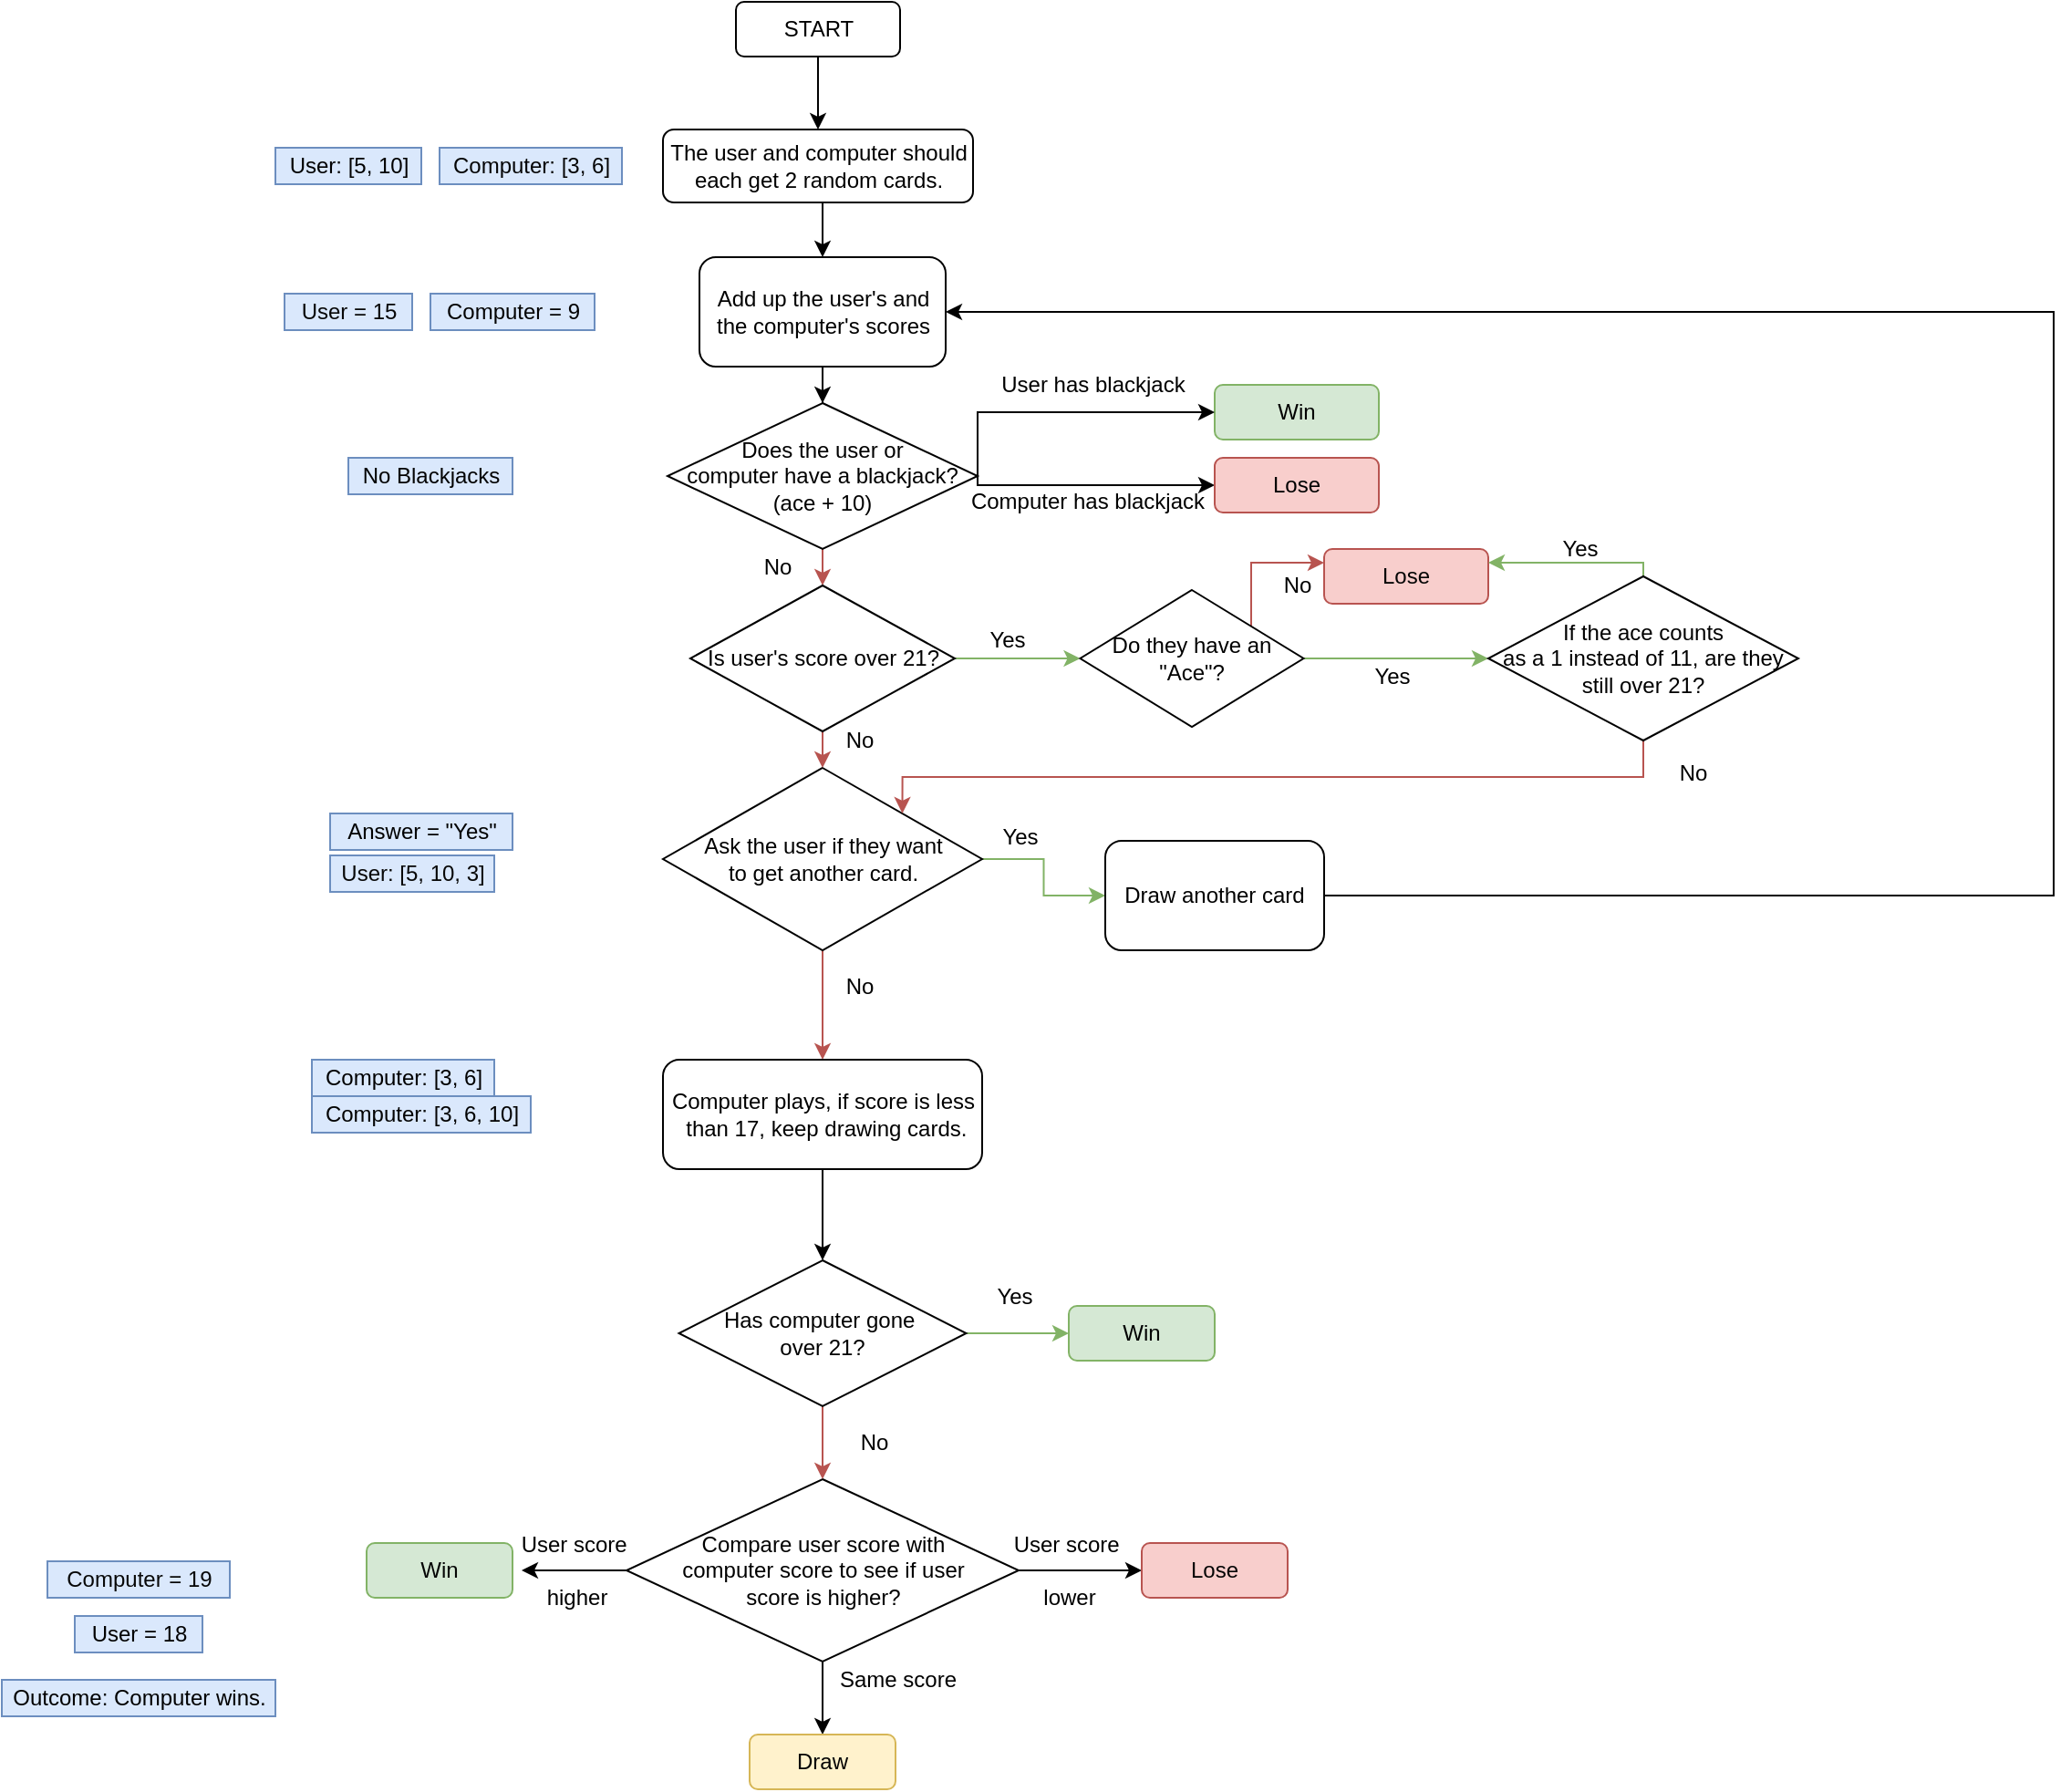 <mxfile version="13.10.0" type="embed">
    <diagram id="MCFZOs4Y9X9CYU-JHOSr" name="Page-1">
        <mxGraphModel dx="312" dy="485" grid="1" gridSize="10" guides="1" tooltips="1" connect="1" arrows="1" fold="1" page="1" pageScale="1" pageWidth="850" pageHeight="1100" math="0" shadow="0">
            <root>
                <mxCell id="0"/>
                <mxCell id="1" parent="0"/>
                <mxCell id="fyFqgw4MPk0h5l6gf9xv-1" value="" style="edgeStyle=orthogonalEdgeStyle;rounded=0;orthogonalLoop=1;jettySize=auto;html=1;" parent="1" source="fyFqgw4MPk0h5l6gf9xv-2" target="fyFqgw4MPk0h5l6gf9xv-3" edge="1">
                    <mxGeometry relative="1" as="geometry"/>
                </mxCell>
                <mxCell id="fyFqgw4MPk0h5l6gf9xv-2" value="START" style="rounded=1;whiteSpace=wrap;html=1;" parent="1" vertex="1">
                    <mxGeometry x="467.5" y="150" width="90" height="30" as="geometry"/>
                </mxCell>
                <mxCell id="fyFqgw4MPk0h5l6gf9xv-3" value="The user and computer should each get 2 random cards." style="rounded=1;whiteSpace=wrap;html=1;" parent="1" vertex="1">
                    <mxGeometry x="427.5" y="220" width="170" height="40" as="geometry"/>
                </mxCell>
                <mxCell id="fyFqgw4MPk0h5l6gf9xv-4" style="edgeStyle=orthogonalEdgeStyle;rounded=0;orthogonalLoop=1;jettySize=auto;html=1;exitX=0.5;exitY=1;exitDx=0;exitDy=0;entryX=0.5;entryY=0;entryDx=0;entryDy=0;" parent="1" target="fyFqgw4MPk0h5l6gf9xv-6" edge="1">
                    <mxGeometry relative="1" as="geometry">
                        <mxPoint x="515" y="260" as="sourcePoint"/>
                        <Array as="points">
                            <mxPoint x="515" y="280"/>
                        </Array>
                    </mxGeometry>
                </mxCell>
                <mxCell id="fyFqgw4MPk0h5l6gf9xv-5" value="" style="edgeStyle=orthogonalEdgeStyle;rounded=0;orthogonalLoop=1;jettySize=auto;html=1;entryX=0.5;entryY=0;entryDx=0;entryDy=0;" parent="1" source="fyFqgw4MPk0h5l6gf9xv-6" target="fyFqgw4MPk0h5l6gf9xv-45" edge="1">
                    <mxGeometry relative="1" as="geometry">
                        <mxPoint x="515.059" y="380" as="targetPoint"/>
                        <Array as="points"/>
                    </mxGeometry>
                </mxCell>
                <mxCell id="fyFqgw4MPk0h5l6gf9xv-6" value="Add up the user's and the computer's scores" style="rounded=1;whiteSpace=wrap;html=1;" parent="1" vertex="1">
                    <mxGeometry x="447.5" y="290" width="135" height="60" as="geometry"/>
                </mxCell>
                <mxCell id="fyFqgw4MPk0h5l6gf9xv-7" style="edgeStyle=orthogonalEdgeStyle;rounded=0;orthogonalLoop=1;jettySize=auto;html=1;exitX=0.5;exitY=1;exitDx=0;exitDy=0;entryX=0.5;entryY=0;entryDx=0;entryDy=0;fillColor=#f8cecc;strokeColor=#b85450;" parent="1" target="fyFqgw4MPk0h5l6gf9xv-27" edge="1">
                    <mxGeometry relative="1" as="geometry">
                        <mxPoint x="515" y="440" as="sourcePoint"/>
                    </mxGeometry>
                </mxCell>
                <mxCell id="fyFqgw4MPk0h5l6gf9xv-8" value="User: [5, 10]" style="text;html=1;align=center;verticalAlign=middle;resizable=0;points=[];autosize=1;fillColor=#dae8fc;strokeColor=#6c8ebf;fontColor=#000000;" parent="1" vertex="1">
                    <mxGeometry x="215" y="230" width="80" height="20" as="geometry"/>
                </mxCell>
                <mxCell id="fyFqgw4MPk0h5l6gf9xv-9" value="Computer: [3, 6]" style="text;html=1;align=center;verticalAlign=middle;resizable=0;points=[];autosize=1;fillColor=#dae8fc;strokeColor=#6c8ebf;fontColor=#050505;" parent="1" vertex="1">
                    <mxGeometry x="305" y="230" width="100" height="20" as="geometry"/>
                </mxCell>
                <mxCell id="fyFqgw4MPk0h5l6gf9xv-10" value="User = 15" style="text;html=1;align=center;verticalAlign=middle;resizable=0;points=[];autosize=1;fillColor=#dae8fc;strokeColor=#6c8ebf;fontColor=#080808;" parent="1" vertex="1">
                    <mxGeometry x="220" y="310" width="70" height="20" as="geometry"/>
                </mxCell>
                <mxCell id="fyFqgw4MPk0h5l6gf9xv-11" value="Computer = 9" style="text;html=1;align=center;verticalAlign=middle;resizable=0;points=[];autosize=1;fillColor=#dae8fc;strokeColor=#6c8ebf;fontColor=#030303;" parent="1" vertex="1">
                    <mxGeometry x="300" y="310" width="90" height="20" as="geometry"/>
                </mxCell>
                <mxCell id="fyFqgw4MPk0h5l6gf9xv-12" value="" style="edgeStyle=orthogonalEdgeStyle;rounded=0;orthogonalLoop=1;jettySize=auto;html=1;entryX=0.5;entryY=0;entryDx=0;entryDy=0;fillColor=#f8cecc;strokeColor=#b85450;" parent="1" source="fyFqgw4MPk0h5l6gf9xv-14" target="fyFqgw4MPk0h5l6gf9xv-51" edge="1">
                    <mxGeometry relative="1" as="geometry">
                        <mxPoint x="515" y="710" as="targetPoint"/>
                    </mxGeometry>
                </mxCell>
                <mxCell id="fyFqgw4MPk0h5l6gf9xv-13" style="edgeStyle=orthogonalEdgeStyle;rounded=0;orthogonalLoop=1;jettySize=auto;html=1;exitX=1;exitY=0.5;exitDx=0;exitDy=0;entryX=0;entryY=0.5;entryDx=0;entryDy=0;fillColor=#d5e8d4;strokeColor=#82b366;" parent="1" source="fyFqgw4MPk0h5l6gf9xv-14" target="fyFqgw4MPk0h5l6gf9xv-53" edge="1">
                    <mxGeometry relative="1" as="geometry"/>
                </mxCell>
                <mxCell id="fyFqgw4MPk0h5l6gf9xv-14" value="&lt;span&gt;Ask the user if they want &lt;br&gt;to get another card.&lt;/span&gt;" style="rhombus;whiteSpace=wrap;html=1;" parent="1" vertex="1">
                    <mxGeometry x="427.5" y="570" width="175" height="100" as="geometry"/>
                </mxCell>
                <mxCell id="fyFqgw4MPk0h5l6gf9xv-15" value="Yes" style="text;html=1;align=center;verticalAlign=middle;resizable=0;points=[];autosize=1;" parent="1" vertex="1">
                    <mxGeometry x="602.5" y="598" width="40" height="20" as="geometry"/>
                </mxCell>
                <mxCell id="fyFqgw4MPk0h5l6gf9xv-16" style="edgeStyle=orthogonalEdgeStyle;rounded=0;orthogonalLoop=1;jettySize=auto;html=1;exitX=0;exitY=0.5;exitDx=0;exitDy=0;" parent="1" source="fyFqgw4MPk0h5l6gf9xv-19" edge="1">
                    <mxGeometry relative="1" as="geometry">
                        <mxPoint x="350" y="1010" as="targetPoint"/>
                    </mxGeometry>
                </mxCell>
                <mxCell id="fyFqgw4MPk0h5l6gf9xv-17" style="edgeStyle=orthogonalEdgeStyle;rounded=0;orthogonalLoop=1;jettySize=auto;html=1;exitX=1;exitY=0.5;exitDx=0;exitDy=0;entryX=0;entryY=0.5;entryDx=0;entryDy=0;" parent="1" source="fyFqgw4MPk0h5l6gf9xv-19" target="fyFqgw4MPk0h5l6gf9xv-34" edge="1">
                    <mxGeometry relative="1" as="geometry"/>
                </mxCell>
                <mxCell id="fyFqgw4MPk0h5l6gf9xv-18" style="edgeStyle=orthogonalEdgeStyle;rounded=0;orthogonalLoop=1;jettySize=auto;html=1;exitX=0.5;exitY=1;exitDx=0;exitDy=0;entryX=0.5;entryY=0;entryDx=0;entryDy=0;" parent="1" source="fyFqgw4MPk0h5l6gf9xv-19" target="fyFqgw4MPk0h5l6gf9xv-33" edge="1">
                    <mxGeometry relative="1" as="geometry"/>
                </mxCell>
                <mxCell id="fyFqgw4MPk0h5l6gf9xv-19" value="Compare user score with &lt;br&gt;computer score to see if user&lt;br&gt;score is higher?" style="rhombus;whiteSpace=wrap;html=1;" parent="1" vertex="1">
                    <mxGeometry x="407.5" y="960" width="215" height="100" as="geometry"/>
                </mxCell>
                <mxCell id="fyFqgw4MPk0h5l6gf9xv-20" value="No" style="text;html=1;align=center;verticalAlign=middle;resizable=0;points=[];autosize=1;" parent="1" vertex="1">
                    <mxGeometry x="520" y="680" width="30" height="20" as="geometry"/>
                </mxCell>
                <mxCell id="fyFqgw4MPk0h5l6gf9xv-21" value="Answer = &quot;Yes&quot;" style="text;html=1;align=center;verticalAlign=middle;resizable=0;points=[];autosize=1;fillColor=#dae8fc;strokeColor=#6c8ebf;fontColor=#000000;" parent="1" vertex="1">
                    <mxGeometry x="245" y="595" width="100" height="20" as="geometry"/>
                </mxCell>
                <mxCell id="fyFqgw4MPk0h5l6gf9xv-22" value="User: [5, 10, 3]" style="text;html=1;align=center;verticalAlign=middle;resizable=0;points=[];autosize=1;fillColor=#dae8fc;strokeColor=#6c8ebf;fontColor=#080808;" parent="1" vertex="1">
                    <mxGeometry x="245" y="618" width="90" height="20" as="geometry"/>
                </mxCell>
                <mxCell id="fyFqgw4MPk0h5l6gf9xv-23" value="Computer: [3, 6, 10]" style="text;html=1;align=center;verticalAlign=middle;resizable=0;points=[];autosize=1;fillColor=#dae8fc;strokeColor=#6c8ebf;fontColor=#030303;" parent="1" vertex="1">
                    <mxGeometry x="235" y="750" width="120" height="20" as="geometry"/>
                </mxCell>
                <mxCell id="fyFqgw4MPk0h5l6gf9xv-24" value="No Blackjacks" style="text;html=1;align=center;verticalAlign=middle;resizable=0;points=[];autosize=1;fillColor=#dae8fc;strokeColor=#6c8ebf;fontColor=#030303;" parent="1" vertex="1">
                    <mxGeometry x="255" y="400" width="90" height="20" as="geometry"/>
                </mxCell>
                <mxCell id="fyFqgw4MPk0h5l6gf9xv-25" style="edgeStyle=orthogonalEdgeStyle;rounded=0;orthogonalLoop=1;jettySize=auto;html=1;exitX=0.5;exitY=1;exitDx=0;exitDy=0;entryX=0.5;entryY=0;entryDx=0;entryDy=0;fillColor=#f8cecc;strokeColor=#b85450;" parent="1" source="fyFqgw4MPk0h5l6gf9xv-27" target="fyFqgw4MPk0h5l6gf9xv-14" edge="1">
                    <mxGeometry relative="1" as="geometry"/>
                </mxCell>
                <mxCell id="fyFqgw4MPk0h5l6gf9xv-26" style="edgeStyle=orthogonalEdgeStyle;rounded=0;orthogonalLoop=1;jettySize=auto;html=1;exitX=1;exitY=0.5;exitDx=0;exitDy=0;fillColor=#d5e8d4;strokeColor=#82b366;" parent="1" source="fyFqgw4MPk0h5l6gf9xv-27" target="fyFqgw4MPk0h5l6gf9xv-30" edge="1">
                    <mxGeometry relative="1" as="geometry"/>
                </mxCell>
                <mxCell id="fyFqgw4MPk0h5l6gf9xv-27" value="Is user's score&amp;nbsp;over 21?" style="rhombus;whiteSpace=wrap;html=1;" parent="1" vertex="1">
                    <mxGeometry x="442.5" y="470" width="145" height="80" as="geometry"/>
                </mxCell>
                <mxCell id="fyFqgw4MPk0h5l6gf9xv-28" value="" style="edgeStyle=orthogonalEdgeStyle;rounded=0;orthogonalLoop=1;jettySize=auto;html=1;entryX=0;entryY=0.25;entryDx=0;entryDy=0;fillColor=#f8cecc;strokeColor=#b85450;" parent="1" source="fyFqgw4MPk0h5l6gf9xv-30" target="fyFqgw4MPk0h5l6gf9xv-41" edge="1">
                    <mxGeometry relative="1" as="geometry">
                        <mxPoint x="820" y="510" as="targetPoint"/>
                        <Array as="points">
                            <mxPoint x="750" y="510"/>
                            <mxPoint x="750" y="457"/>
                        </Array>
                    </mxGeometry>
                </mxCell>
                <mxCell id="fyFqgw4MPk0h5l6gf9xv-29" style="edgeStyle=orthogonalEdgeStyle;rounded=0;orthogonalLoop=1;jettySize=auto;html=1;exitX=0.5;exitY=0;exitDx=0;exitDy=0;fillColor=#d5e8d4;strokeColor=#82b366;" parent="1" source="fyFqgw4MPk0h5l6gf9xv-30" edge="1">
                    <mxGeometry relative="1" as="geometry">
                        <mxPoint x="880" y="510" as="targetPoint"/>
                        <Array as="points">
                            <mxPoint x="718" y="510"/>
                            <mxPoint x="880" y="510"/>
                        </Array>
                    </mxGeometry>
                </mxCell>
                <mxCell id="fyFqgw4MPk0h5l6gf9xv-30" value="Do they have an &quot;Ace&quot;?" style="rhombus;whiteSpace=wrap;html=1;" parent="1" vertex="1">
                    <mxGeometry x="656.25" y="472.5" width="122.5" height="75" as="geometry"/>
                </mxCell>
                <mxCell id="fyFqgw4MPk0h5l6gf9xv-31" value="No" style="text;html=1;align=center;verticalAlign=middle;resizable=0;points=[];autosize=1;" parent="1" vertex="1">
                    <mxGeometry x="520" y="545" width="30" height="20" as="geometry"/>
                </mxCell>
                <mxCell id="fyFqgw4MPk0h5l6gf9xv-32" value="Win" style="rounded=1;whiteSpace=wrap;html=1;fillColor=#d5e8d4;strokeColor=#82b366;fontColor=#050505;" parent="1" vertex="1">
                    <mxGeometry x="265" y="995" width="80" height="30" as="geometry"/>
                </mxCell>
                <mxCell id="fyFqgw4MPk0h5l6gf9xv-33" value="Draw" style="rounded=1;whiteSpace=wrap;html=1;fillColor=#fff2cc;strokeColor=#d6b656;fontColor=#050505;" parent="1" vertex="1">
                    <mxGeometry x="475" y="1100" width="80" height="30" as="geometry"/>
                </mxCell>
                <mxCell id="fyFqgw4MPk0h5l6gf9xv-34" value="Lose" style="rounded=1;whiteSpace=wrap;html=1;fillColor=#f8cecc;strokeColor=#b85450;fontColor=#050505;" parent="1" vertex="1">
                    <mxGeometry x="690" y="995" width="80" height="30" as="geometry"/>
                </mxCell>
                <mxCell id="fyFqgw4MPk0h5l6gf9xv-35" value="User score&amp;nbsp;&lt;br&gt;&lt;br&gt;higher" style="text;html=1;align=center;verticalAlign=middle;resizable=0;points=[];autosize=1;" parent="1" vertex="1">
                    <mxGeometry x="340" y="985" width="80" height="50" as="geometry"/>
                </mxCell>
                <mxCell id="fyFqgw4MPk0h5l6gf9xv-36" value="User score&amp;nbsp;&lt;br&gt;&lt;br&gt;lower" style="text;html=1;align=center;verticalAlign=middle;resizable=0;points=[];autosize=1;" parent="1" vertex="1">
                    <mxGeometry x="610" y="985" width="80" height="50" as="geometry"/>
                </mxCell>
                <mxCell id="fyFqgw4MPk0h5l6gf9xv-37" value="Same score" style="text;html=1;align=center;verticalAlign=middle;resizable=0;points=[];autosize=1;" parent="1" vertex="1">
                    <mxGeometry x="516.25" y="1060" width="80" height="20" as="geometry"/>
                </mxCell>
                <mxCell id="fyFqgw4MPk0h5l6gf9xv-38" value="Computer = 19" style="text;html=1;align=center;verticalAlign=middle;resizable=0;points=[];autosize=1;fillColor=#dae8fc;strokeColor=#6c8ebf;fontColor=#080808;" parent="1" vertex="1">
                    <mxGeometry x="90" y="1005" width="100" height="20" as="geometry"/>
                </mxCell>
                <mxCell id="fyFqgw4MPk0h5l6gf9xv-39" value="User = 18" style="text;html=1;align=center;verticalAlign=middle;resizable=0;points=[];autosize=1;fillColor=#dae8fc;strokeColor=#6c8ebf;fontColor=#000000;" parent="1" vertex="1">
                    <mxGeometry x="105" y="1035" width="70" height="20" as="geometry"/>
                </mxCell>
                <mxCell id="fyFqgw4MPk0h5l6gf9xv-40" value="Outcome: Computer wins." style="text;html=1;align=center;verticalAlign=middle;resizable=0;points=[];autosize=1;fillColor=#dae8fc;strokeColor=#6c8ebf;fontColor=#000000;" parent="1" vertex="1">
                    <mxGeometry x="65" y="1070" width="150" height="20" as="geometry"/>
                </mxCell>
                <mxCell id="fyFqgw4MPk0h5l6gf9xv-41" value="Lose" style="rounded=1;whiteSpace=wrap;html=1;fillColor=#f8cecc;strokeColor=#b85450;fontColor=#050505;" parent="1" vertex="1">
                    <mxGeometry x="790" y="450" width="90" height="30" as="geometry"/>
                </mxCell>
                <mxCell id="fyFqgw4MPk0h5l6gf9xv-42" value="Win" style="rounded=1;whiteSpace=wrap;html=1;fillColor=#d5e8d4;strokeColor=#82b366;fontColor=#000000;" parent="1" vertex="1">
                    <mxGeometry x="730" y="360" width="90" height="30" as="geometry"/>
                </mxCell>
                <mxCell id="fyFqgw4MPk0h5l6gf9xv-43" style="edgeStyle=orthogonalEdgeStyle;rounded=0;orthogonalLoop=1;jettySize=auto;html=1;exitX=1;exitY=0.5;exitDx=0;exitDy=0;entryX=0;entryY=0.5;entryDx=0;entryDy=0;" parent="1" source="fyFqgw4MPk0h5l6gf9xv-45" target="fyFqgw4MPk0h5l6gf9xv-42" edge="1">
                    <mxGeometry relative="1" as="geometry">
                        <Array as="points">
                            <mxPoint x="600" y="375"/>
                        </Array>
                    </mxGeometry>
                </mxCell>
                <mxCell id="fyFqgw4MPk0h5l6gf9xv-44" style="edgeStyle=orthogonalEdgeStyle;rounded=0;orthogonalLoop=1;jettySize=auto;html=1;exitX=1;exitY=0.5;exitDx=0;exitDy=0;" parent="1" source="fyFqgw4MPk0h5l6gf9xv-45" target="fyFqgw4MPk0h5l6gf9xv-58" edge="1">
                    <mxGeometry relative="1" as="geometry">
                        <Array as="points">
                            <mxPoint x="600" y="415"/>
                        </Array>
                    </mxGeometry>
                </mxCell>
                <mxCell id="fyFqgw4MPk0h5l6gf9xv-45" value="&lt;span&gt;Does the user or &lt;br&gt;computer have a blackjack?&lt;/span&gt;&lt;br&gt;&lt;span&gt;(ace + 10)&lt;/span&gt;" style="rhombus;whiteSpace=wrap;html=1;" parent="1" vertex="1">
                    <mxGeometry x="430" y="370" width="170" height="80" as="geometry"/>
                </mxCell>
                <mxCell id="fyFqgw4MPk0h5l6gf9xv-46" value="No" style="text;html=1;align=center;verticalAlign=middle;resizable=0;points=[];autosize=1;" parent="1" vertex="1">
                    <mxGeometry x="475" y="450" width="30" height="20" as="geometry"/>
                </mxCell>
                <mxCell id="fyFqgw4MPk0h5l6gf9xv-47" value="User has blackjack" style="text;html=1;align=center;verticalAlign=middle;resizable=0;points=[];autosize=1;" parent="1" vertex="1">
                    <mxGeometry x="602.5" y="350" width="120" height="20" as="geometry"/>
                </mxCell>
                <mxCell id="fyFqgw4MPk0h5l6gf9xv-48" value="Yes" style="text;html=1;align=center;verticalAlign=middle;resizable=0;points=[];autosize=1;" parent="1" vertex="1">
                    <mxGeometry x="596.25" y="490" width="40" height="20" as="geometry"/>
                </mxCell>
                <mxCell id="fyFqgw4MPk0h5l6gf9xv-49" value="No" style="text;html=1;align=center;verticalAlign=middle;resizable=0;points=[];autosize=1;" parent="1" vertex="1">
                    <mxGeometry x="760" y="460" width="30" height="20" as="geometry"/>
                </mxCell>
                <mxCell id="fyFqgw4MPk0h5l6gf9xv-50" style="edgeStyle=orthogonalEdgeStyle;rounded=0;orthogonalLoop=1;jettySize=auto;html=1;exitX=0.5;exitY=1;exitDx=0;exitDy=0;entryX=0.5;entryY=0;entryDx=0;entryDy=0;" parent="1" source="fyFqgw4MPk0h5l6gf9xv-51" target="fyFqgw4MPk0h5l6gf9xv-57" edge="1">
                    <mxGeometry relative="1" as="geometry"/>
                </mxCell>
                <mxCell id="fyFqgw4MPk0h5l6gf9xv-51" value="&lt;span&gt;Computer plays, if score is less&lt;/span&gt;&lt;br&gt;&lt;span&gt;&amp;nbsp;than 17, keep drawing cards.&lt;/span&gt;" style="rounded=1;whiteSpace=wrap;html=1;" parent="1" vertex="1">
                    <mxGeometry x="427.5" y="730" width="175" height="60" as="geometry"/>
                </mxCell>
                <mxCell id="fyFqgw4MPk0h5l6gf9xv-52" style="edgeStyle=orthogonalEdgeStyle;rounded=0;orthogonalLoop=1;jettySize=auto;html=1;exitX=1;exitY=0.5;exitDx=0;exitDy=0;entryX=1;entryY=0.5;entryDx=0;entryDy=0;" parent="1" source="fyFqgw4MPk0h5l6gf9xv-53" target="fyFqgw4MPk0h5l6gf9xv-6" edge="1">
                    <mxGeometry relative="1" as="geometry">
                        <Array as="points">
                            <mxPoint x="1190" y="640"/>
                            <mxPoint x="1190" y="320"/>
                        </Array>
                    </mxGeometry>
                </mxCell>
                <mxCell id="fyFqgw4MPk0h5l6gf9xv-53" value="Draw another card" style="rounded=1;whiteSpace=wrap;html=1;" parent="1" vertex="1">
                    <mxGeometry x="670" y="610" width="120" height="60" as="geometry"/>
                </mxCell>
                <mxCell id="fyFqgw4MPk0h5l6gf9xv-54" value="Computer: [3, 6]" style="text;html=1;align=center;verticalAlign=middle;resizable=0;points=[];autosize=1;fillColor=#dae8fc;strokeColor=#6c8ebf;fontColor=#000000;" parent="1" vertex="1">
                    <mxGeometry x="235" y="730" width="100" height="20" as="geometry"/>
                </mxCell>
                <mxCell id="fyFqgw4MPk0h5l6gf9xv-55" style="edgeStyle=orthogonalEdgeStyle;rounded=0;orthogonalLoop=1;jettySize=auto;html=1;exitX=0.5;exitY=1;exitDx=0;exitDy=0;entryX=0.5;entryY=0;entryDx=0;entryDy=0;fillColor=#f8cecc;strokeColor=#b85450;" parent="1" source="fyFqgw4MPk0h5l6gf9xv-57" target="fyFqgw4MPk0h5l6gf9xv-19" edge="1">
                    <mxGeometry relative="1" as="geometry"/>
                </mxCell>
                <mxCell id="fyFqgw4MPk0h5l6gf9xv-56" style="edgeStyle=orthogonalEdgeStyle;rounded=0;orthogonalLoop=1;jettySize=auto;html=1;exitX=1;exitY=0.5;exitDx=0;exitDy=0;entryX=0;entryY=0.5;entryDx=0;entryDy=0;fillColor=#d5e8d4;strokeColor=#82b366;" parent="1" source="fyFqgw4MPk0h5l6gf9xv-57" target="fyFqgw4MPk0h5l6gf9xv-60" edge="1">
                    <mxGeometry relative="1" as="geometry"/>
                </mxCell>
                <mxCell id="fyFqgw4MPk0h5l6gf9xv-57" value="Has computer gone&amp;nbsp;&lt;br&gt;over 21?" style="rhombus;whiteSpace=wrap;html=1;" parent="1" vertex="1">
                    <mxGeometry x="436.25" y="840" width="157.5" height="80" as="geometry"/>
                </mxCell>
                <mxCell id="fyFqgw4MPk0h5l6gf9xv-58" value="Lose" style="rounded=1;whiteSpace=wrap;html=1;fillColor=#f8cecc;strokeColor=#b85450;fontColor=#000000;" parent="1" vertex="1">
                    <mxGeometry x="730" y="400" width="90" height="30" as="geometry"/>
                </mxCell>
                <mxCell id="fyFqgw4MPk0h5l6gf9xv-59" value="Computer has blackjack" style="text;html=1;align=center;verticalAlign=middle;resizable=0;points=[];autosize=1;" parent="1" vertex="1">
                    <mxGeometry x="590" y="414" width="140" height="20" as="geometry"/>
                </mxCell>
                <mxCell id="fyFqgw4MPk0h5l6gf9xv-60" value="Win" style="rounded=1;whiteSpace=wrap;html=1;fillColor=#d5e8d4;strokeColor=#82b366;fontColor=#000000;" parent="1" vertex="1">
                    <mxGeometry x="650" y="865" width="80" height="30" as="geometry"/>
                </mxCell>
                <mxCell id="fyFqgw4MPk0h5l6gf9xv-61" value="Yes" style="text;html=1;align=center;verticalAlign=middle;resizable=0;points=[];autosize=1;" parent="1" vertex="1">
                    <mxGeometry x="600" y="850" width="40" height="20" as="geometry"/>
                </mxCell>
                <mxCell id="fyFqgw4MPk0h5l6gf9xv-62" value="No" style="text;html=1;align=center;verticalAlign=middle;resizable=0;points=[];autosize=1;" parent="1" vertex="1">
                    <mxGeometry x="527.5" y="930" width="30" height="20" as="geometry"/>
                </mxCell>
                <mxCell id="fyFqgw4MPk0h5l6gf9xv-63" style="edgeStyle=orthogonalEdgeStyle;rounded=0;orthogonalLoop=1;jettySize=auto;html=1;exitX=0.5;exitY=1;exitDx=0;exitDy=0;entryX=1;entryY=0.25;entryDx=0;entryDy=0;fillColor=#d5e8d4;strokeColor=#82b366;" parent="1" source="fyFqgw4MPk0h5l6gf9xv-65" target="fyFqgw4MPk0h5l6gf9xv-41" edge="1">
                    <mxGeometry relative="1" as="geometry">
                        <Array as="points">
                            <mxPoint x="965" y="458"/>
                        </Array>
                    </mxGeometry>
                </mxCell>
                <mxCell id="fyFqgw4MPk0h5l6gf9xv-64" style="edgeStyle=orthogonalEdgeStyle;rounded=0;orthogonalLoop=1;jettySize=auto;html=1;exitX=0.5;exitY=1;exitDx=0;exitDy=0;entryX=1;entryY=0;entryDx=0;entryDy=0;fillColor=#f8cecc;strokeColor=#b85450;" parent="1" source="fyFqgw4MPk0h5l6gf9xv-65" target="fyFqgw4MPk0h5l6gf9xv-14" edge="1">
                    <mxGeometry relative="1" as="geometry">
                        <Array as="points">
                            <mxPoint x="965" y="575"/>
                            <mxPoint x="559" y="575"/>
                        </Array>
                    </mxGeometry>
                </mxCell>
                <mxCell id="fyFqgw4MPk0h5l6gf9xv-65" value="If the ace counts &lt;br&gt;as a 1 instead of 11, are they still over 21?" style="rhombus;whiteSpace=wrap;html=1;" parent="1" vertex="1">
                    <mxGeometry x="880" y="465" width="170" height="90" as="geometry"/>
                </mxCell>
                <mxCell id="fyFqgw4MPk0h5l6gf9xv-66" value="Yes" style="text;html=1;align=center;verticalAlign=middle;resizable=0;points=[];autosize=1;" parent="1" vertex="1">
                    <mxGeometry x="910" y="440" width="40" height="20" as="geometry"/>
                </mxCell>
                <mxCell id="fyFqgw4MPk0h5l6gf9xv-67" value="No" style="text;html=1;align=center;verticalAlign=middle;resizable=0;points=[];autosize=1;" parent="1" vertex="1">
                    <mxGeometry x="977" y="563" width="30" height="20" as="geometry"/>
                </mxCell>
                <mxCell id="fyFqgw4MPk0h5l6gf9xv-68" value="Yes" style="text;html=1;align=center;verticalAlign=middle;resizable=0;points=[];autosize=1;" parent="1" vertex="1">
                    <mxGeometry x="807" y="510" width="40" height="20" as="geometry"/>
                </mxCell>
            </root>
        </mxGraphModel>
    </diagram>
</mxfile>